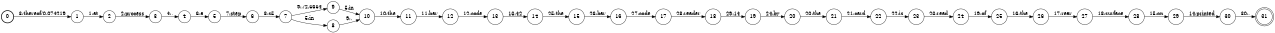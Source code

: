 digraph FST {
rankdir = LR;
size = "8.5,11";
label = "";
center = 1;
orientation = Portrait;
ranksep = "0.4";
nodesep = "0.25";
0 [label = "0", shape = circle, style = bold, fontsize = 14]
	0 -> 1 [label = "3:thereof/0.074219", fontsize = 14];
1 [label = "1", shape = circle, style = solid, fontsize = 14]
	1 -> 2 [label = "1:at", fontsize = 14];
2 [label = "2", shape = circle, style = solid, fontsize = 14]
	2 -> 3 [label = "2:process", fontsize = 14];
3 [label = "3", shape = circle, style = solid, fontsize = 14]
	3 -> 4 [label = "4:,", fontsize = 14];
4 [label = "4", shape = circle, style = solid, fontsize = 14]
	4 -> 5 [label = "6:a", fontsize = 14];
5 [label = "5", shape = circle, style = solid, fontsize = 14]
	5 -> 6 [label = "7:step", fontsize = 14];
6 [label = "6", shape = circle, style = solid, fontsize = 14]
	6 -> 7 [label = "8:s5", fontsize = 14];
7 [label = "7", shape = circle, style = solid, fontsize = 14]
	7 -> 9 [label = "9:,/2.5654", fontsize = 14];
	7 -> 8 [label = "5:in", fontsize = 14];
8 [label = "8", shape = circle, style = solid, fontsize = 14]
	8 -> 10 [label = "9:,", fontsize = 14];
9 [label = "9", shape = circle, style = solid, fontsize = 14]
	9 -> 10 [label = "5:in", fontsize = 14];
10 [label = "10", shape = circle, style = solid, fontsize = 14]
	10 -> 11 [label = "10:the", fontsize = 14];
11 [label = "11", shape = circle, style = solid, fontsize = 14]
	11 -> 12 [label = "11:bar", fontsize = 14];
12 [label = "12", shape = circle, style = solid, fontsize = 14]
	12 -> 13 [label = "12:code", fontsize = 14];
13 [label = "13", shape = circle, style = solid, fontsize = 14]
	13 -> 14 [label = "13:42", fontsize = 14];
14 [label = "14", shape = circle, style = solid, fontsize = 14]
	14 -> 15 [label = "25:the", fontsize = 14];
15 [label = "15", shape = circle, style = solid, fontsize = 14]
	15 -> 16 [label = "26:bar", fontsize = 14];
16 [label = "16", shape = circle, style = solid, fontsize = 14]
	16 -> 17 [label = "27:code", fontsize = 14];
17 [label = "17", shape = circle, style = solid, fontsize = 14]
	17 -> 18 [label = "28:reader", fontsize = 14];
18 [label = "18", shape = circle, style = solid, fontsize = 14]
	18 -> 19 [label = "29:14", fontsize = 14];
19 [label = "19", shape = circle, style = solid, fontsize = 14]
	19 -> 20 [label = "24:by", fontsize = 14];
20 [label = "20", shape = circle, style = solid, fontsize = 14]
	20 -> 21 [label = "20:the", fontsize = 14];
21 [label = "21", shape = circle, style = solid, fontsize = 14]
	21 -> 22 [label = "21:card", fontsize = 14];
22 [label = "22", shape = circle, style = solid, fontsize = 14]
	22 -> 23 [label = "22:is", fontsize = 14];
23 [label = "23", shape = circle, style = solid, fontsize = 14]
	23 -> 24 [label = "23:read", fontsize = 14];
24 [label = "24", shape = circle, style = solid, fontsize = 14]
	24 -> 25 [label = "19:of", fontsize = 14];
25 [label = "25", shape = circle, style = solid, fontsize = 14]
	25 -> 26 [label = "16:the", fontsize = 14];
26 [label = "26", shape = circle, style = solid, fontsize = 14]
	26 -> 27 [label = "17:rear", fontsize = 14];
27 [label = "27", shape = circle, style = solid, fontsize = 14]
	27 -> 28 [label = "18:surface", fontsize = 14];
28 [label = "28", shape = circle, style = solid, fontsize = 14]
	28 -> 29 [label = "15:on", fontsize = 14];
29 [label = "29", shape = circle, style = solid, fontsize = 14]
	29 -> 30 [label = "14:printed", fontsize = 14];
30 [label = "30", shape = circle, style = solid, fontsize = 14]
	30 -> 31 [label = "30:.", fontsize = 14];
31 [label = "31", shape = doublecircle, style = solid, fontsize = 14]
}
